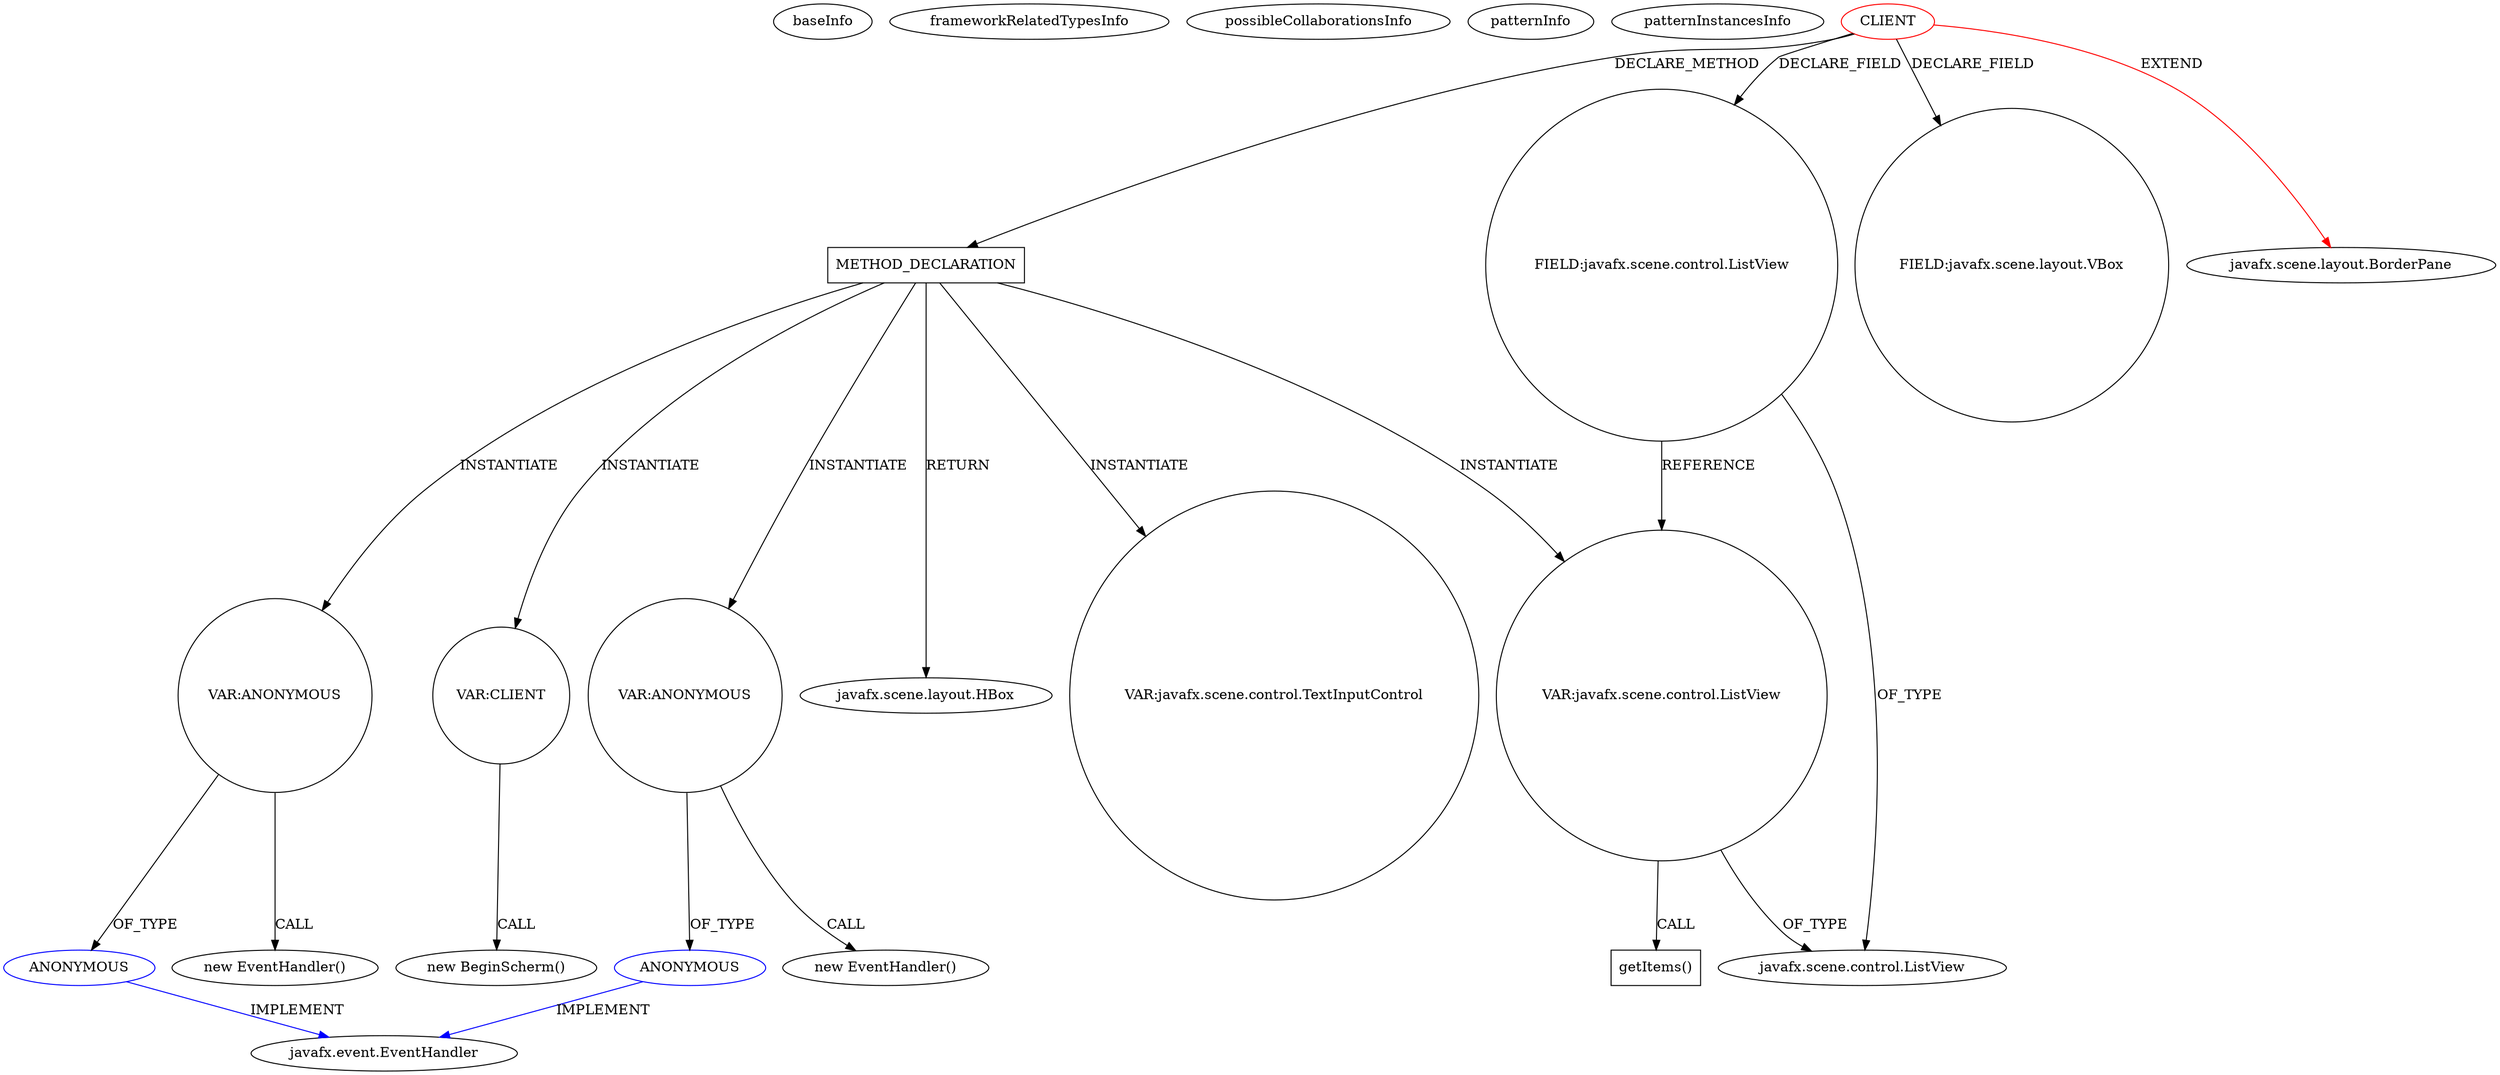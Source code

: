 digraph {
baseInfo[graphId=3534,category="pattern",isAnonymous=false,possibleRelation=true]
frameworkRelatedTypesInfo[0="javafx.scene.layout.BorderPane"]
possibleCollaborationsInfo[0="3534~INSTANTIATION-CLIENT_METHOD_DECLARATION-~javafx.scene.layout.BorderPane ~javafx.event.EventHandler ~false~true",1="3534~INSTANTIATION-CLIENT_METHOD_DECLARATION-~javafx.scene.layout.BorderPane ~javafx.event.EventHandler ~false~true"]
patternInfo[frequency=2.0,patternRootClient=0]
patternInstancesInfo[0="Dieuken-rpg~/Dieuken-rpg/rpg-master/src/gui/SchatToevoegen.java~SchatToevoegen~375",1="Dieuken-rpg~/Dieuken-rpg/rpg-master/src/gui/MonsterToevoegen.java~MonsterToevoegen~353"]
43[label="new BeginScherm()",vertexType="CONSTRUCTOR_CALL",isFrameworkType=false]
44[label="VAR:CLIENT",vertexType="VARIABLE_EXPRESION",isFrameworkType=false,shape=circle]
20[label="METHOD_DECLARATION",vertexType="CLIENT_METHOD_DECLARATION",isFrameworkType=false,shape=box]
0[label="CLIENT",vertexType="ROOT_CLIENT_CLASS_DECLARATION",isFrameworkType=false,color=red]
40[label="VAR:ANONYMOUS",vertexType="VARIABLE_EXPRESION",isFrameworkType=false,shape=circle]
41[label="ANONYMOUS",vertexType="REFERENCE_ANONYMOUS_DECLARATION",isFrameworkType=false,color=blue]
39[label="new EventHandler()",vertexType="CONSTRUCTOR_CALL",isFrameworkType=false]
61[label="VAR:ANONYMOUS",vertexType="VARIABLE_EXPRESION",isFrameworkType=false,shape=circle]
62[label="ANONYMOUS",vertexType="REFERENCE_ANONYMOUS_DECLARATION",isFrameworkType=false,color=blue]
60[label="new EventHandler()",vertexType="CONSTRUCTOR_CALL",isFrameworkType=false]
79[label="VAR:javafx.scene.control.ListView",vertexType="VARIABLE_EXPRESION",isFrameworkType=false,shape=circle]
80[label="getItems()",vertexType="INSIDE_CALL",isFrameworkType=false,shape=box]
16[label="FIELD:javafx.scene.layout.VBox",vertexType="FIELD_DECLARATION",isFrameworkType=false,shape=circle]
21[label="javafx.scene.layout.HBox",vertexType="FRAMEWORK_CLASS_TYPE",isFrameworkType=false]
11[label="javafx.scene.control.ListView",vertexType="FRAMEWORK_CLASS_TYPE",isFrameworkType=false]
42[label="javafx.event.EventHandler",vertexType="FRAMEWORK_INTERFACE_TYPE",isFrameworkType=false]
1[label="javafx.scene.layout.BorderPane",vertexType="FRAMEWORK_CLASS_TYPE",isFrameworkType=false]
10[label="FIELD:javafx.scene.control.ListView",vertexType="FIELD_DECLARATION",isFrameworkType=false,shape=circle]
67[label="VAR:javafx.scene.control.TextInputControl",vertexType="VARIABLE_EXPRESION",isFrameworkType=false,shape=circle]
41->42[label="IMPLEMENT",color=blue]
20->79[label="INSTANTIATE"]
0->16[label="DECLARE_FIELD"]
10->11[label="OF_TYPE"]
0->10[label="DECLARE_FIELD"]
10->79[label="REFERENCE"]
62->42[label="IMPLEMENT",color=blue]
0->20[label="DECLARE_METHOD"]
79->80[label="CALL"]
44->43[label="CALL"]
20->44[label="INSTANTIATE"]
20->40[label="INSTANTIATE"]
61->60[label="CALL"]
79->11[label="OF_TYPE"]
20->21[label="RETURN"]
40->41[label="OF_TYPE"]
0->1[label="EXTEND",color=red]
61->62[label="OF_TYPE"]
40->39[label="CALL"]
20->61[label="INSTANTIATE"]
20->67[label="INSTANTIATE"]
}
